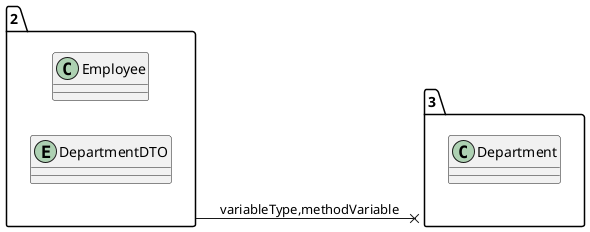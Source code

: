 @startuml 
allow_mixing
left to right direction
package "2"{
class Employee
entity DepartmentDTO

}
package "3"{
class Department

}
"2" --x "3":variableType,methodVariable
@enduml
